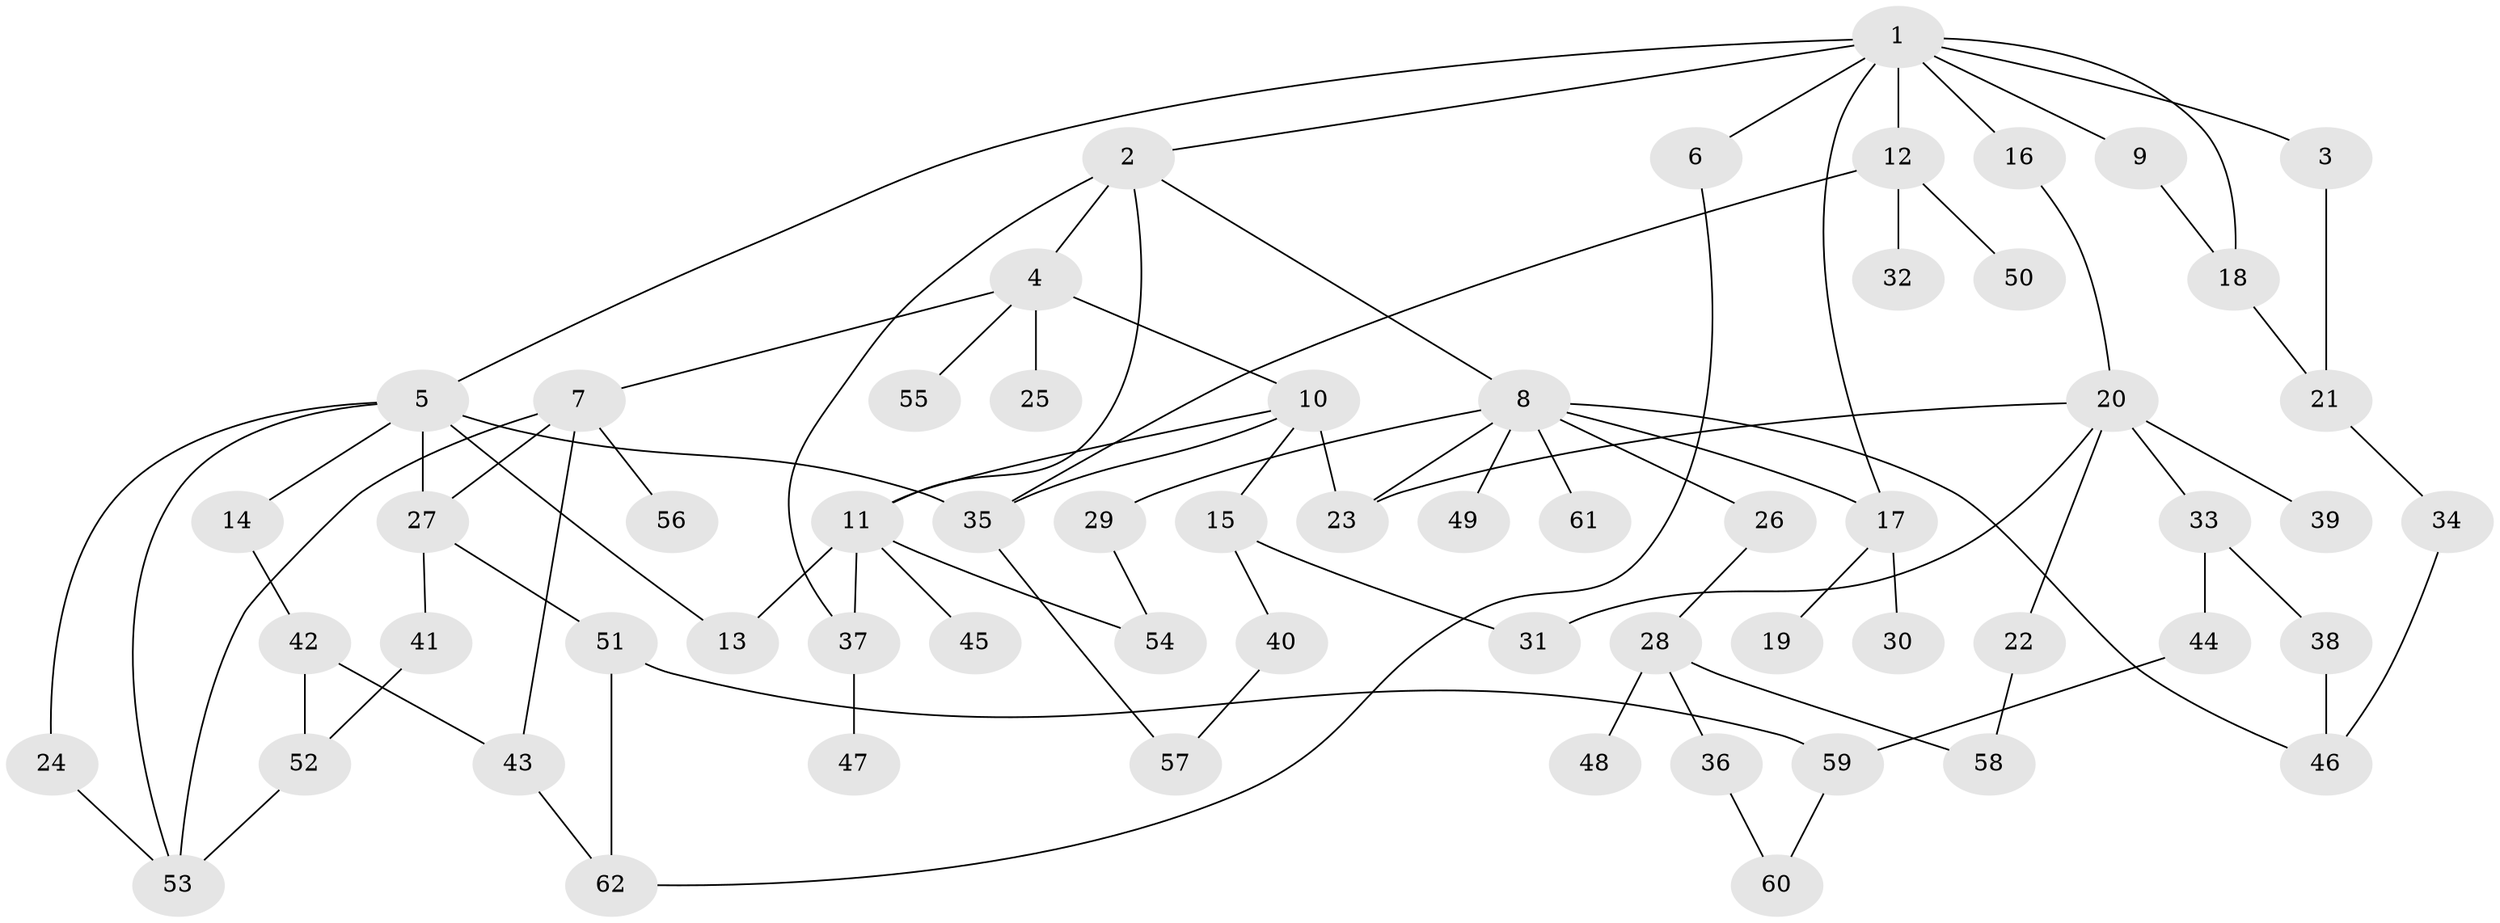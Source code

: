 // coarse degree distribution, {10: 0.023809523809523808, 8: 0.023809523809523808, 3: 0.16666666666666666, 6: 0.047619047619047616, 2: 0.3333333333333333, 4: 0.09523809523809523, 9: 0.023809523809523808, 7: 0.023809523809523808, 1: 0.21428571428571427, 5: 0.047619047619047616}
// Generated by graph-tools (version 1.1) at 2025/41/03/06/25 10:41:29]
// undirected, 62 vertices, 87 edges
graph export_dot {
graph [start="1"]
  node [color=gray90,style=filled];
  1;
  2;
  3;
  4;
  5;
  6;
  7;
  8;
  9;
  10;
  11;
  12;
  13;
  14;
  15;
  16;
  17;
  18;
  19;
  20;
  21;
  22;
  23;
  24;
  25;
  26;
  27;
  28;
  29;
  30;
  31;
  32;
  33;
  34;
  35;
  36;
  37;
  38;
  39;
  40;
  41;
  42;
  43;
  44;
  45;
  46;
  47;
  48;
  49;
  50;
  51;
  52;
  53;
  54;
  55;
  56;
  57;
  58;
  59;
  60;
  61;
  62;
  1 -- 2;
  1 -- 3;
  1 -- 5;
  1 -- 6;
  1 -- 9;
  1 -- 12;
  1 -- 16;
  1 -- 17;
  1 -- 18;
  2 -- 4;
  2 -- 8;
  2 -- 11;
  2 -- 37;
  3 -- 21;
  4 -- 7;
  4 -- 10;
  4 -- 25;
  4 -- 55;
  5 -- 14;
  5 -- 24;
  5 -- 35;
  5 -- 53;
  5 -- 13;
  5 -- 27;
  6 -- 62;
  7 -- 27;
  7 -- 43;
  7 -- 56;
  7 -- 53;
  8 -- 17;
  8 -- 23;
  8 -- 26;
  8 -- 29;
  8 -- 49;
  8 -- 61;
  8 -- 46;
  9 -- 18;
  10 -- 15;
  10 -- 23;
  10 -- 35;
  10 -- 11;
  11 -- 13;
  11 -- 37;
  11 -- 45;
  11 -- 54;
  12 -- 32;
  12 -- 50;
  12 -- 35;
  14 -- 42;
  15 -- 31;
  15 -- 40;
  16 -- 20;
  17 -- 19;
  17 -- 30;
  18 -- 21;
  20 -- 22;
  20 -- 33;
  20 -- 39;
  20 -- 31;
  20 -- 23;
  21 -- 34;
  22 -- 58;
  24 -- 53;
  26 -- 28;
  27 -- 41;
  27 -- 51;
  28 -- 36;
  28 -- 48;
  28 -- 58;
  29 -- 54;
  33 -- 38;
  33 -- 44;
  34 -- 46;
  35 -- 57;
  36 -- 60;
  37 -- 47;
  38 -- 46;
  40 -- 57;
  41 -- 52;
  42 -- 52;
  42 -- 43;
  43 -- 62;
  44 -- 59;
  51 -- 59;
  51 -- 62;
  52 -- 53;
  59 -- 60;
}
